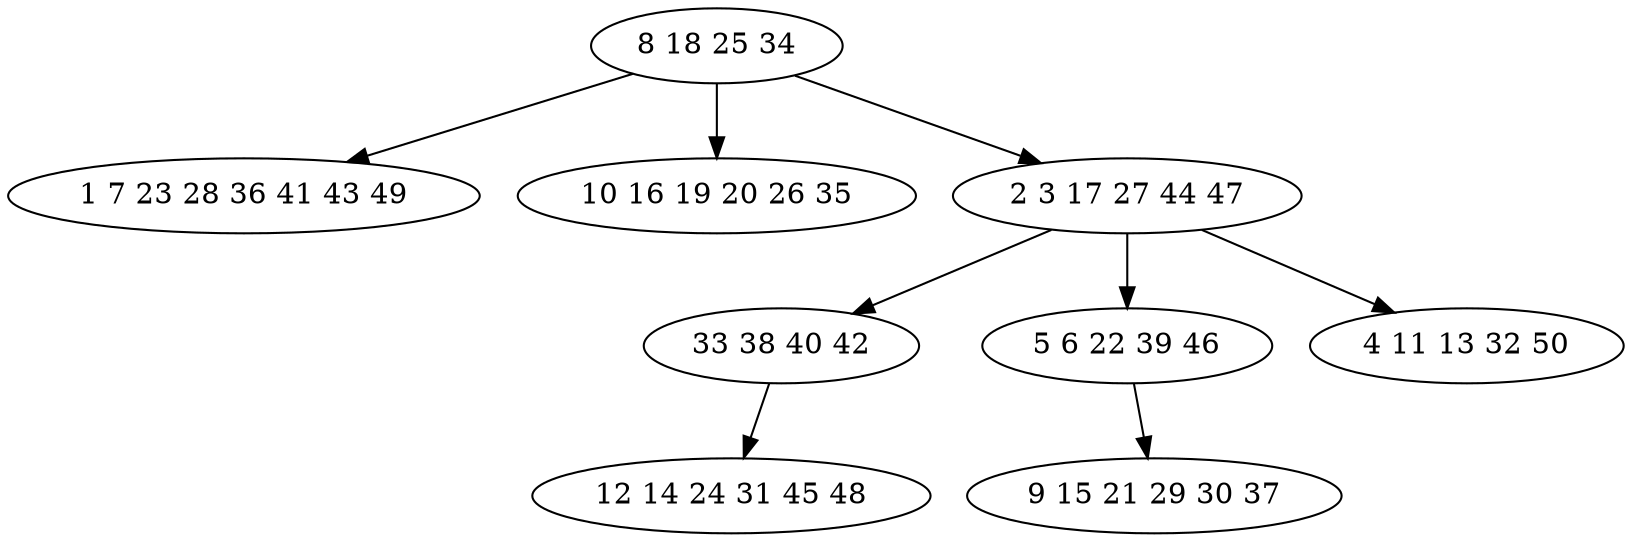 digraph true_tree {
	"0" -> "1"
	"0" -> "2"
	"0" -> "3"
	"3" -> "4"
	"4" -> "5"
	"3" -> "6"
	"3" -> "7"
	"6" -> "8"
	"0" [label="8 18 25 34"];
	"1" [label="1 7 23 28 36 41 43 49"];
	"2" [label="10 16 19 20 26 35"];
	"3" [label="2 3 17 27 44 47"];
	"4" [label="33 38 40 42"];
	"5" [label="12 14 24 31 45 48"];
	"6" [label="5 6 22 39 46"];
	"7" [label="4 11 13 32 50"];
	"8" [label="9 15 21 29 30 37"];
}
